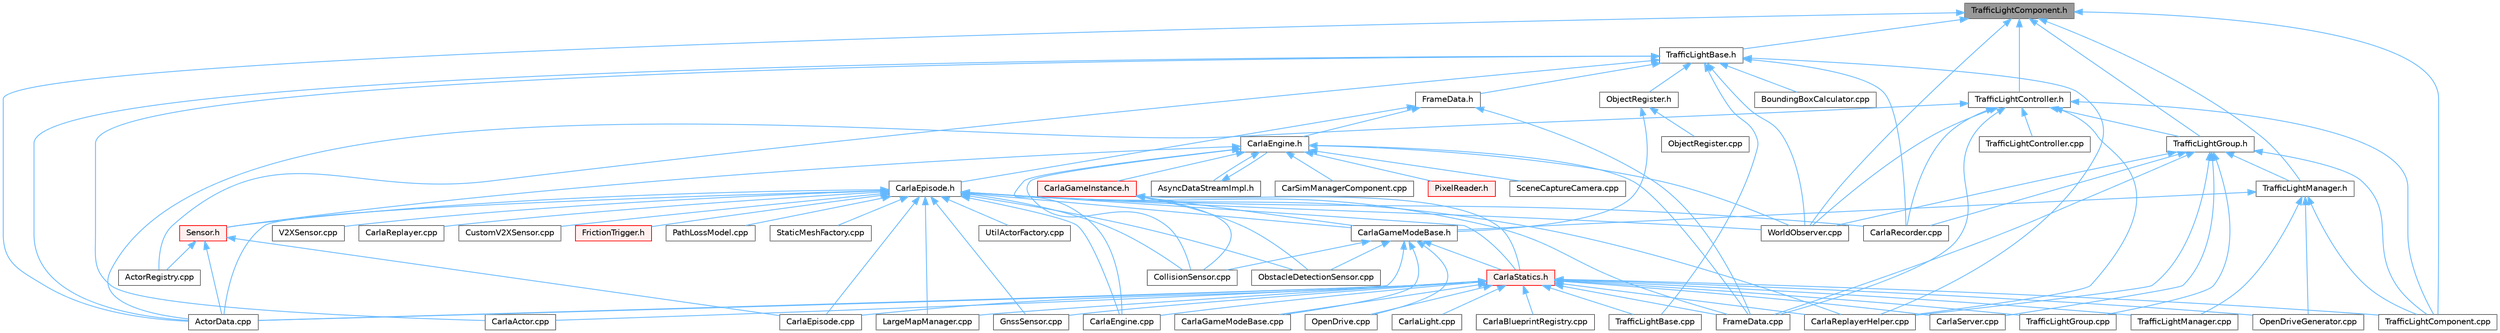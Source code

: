 digraph "TrafficLightComponent.h"
{
 // INTERACTIVE_SVG=YES
 // LATEX_PDF_SIZE
  bgcolor="transparent";
  edge [fontname=Helvetica,fontsize=10,labelfontname=Helvetica,labelfontsize=10];
  node [fontname=Helvetica,fontsize=10,shape=box,height=0.2,width=0.4];
  Node1 [id="Node000001",label="TrafficLightComponent.h",height=0.2,width=0.4,color="gray40", fillcolor="grey60", style="filled", fontcolor="black",tooltip=" "];
  Node1 -> Node2 [id="edge1_Node000001_Node000002",dir="back",color="steelblue1",style="solid",tooltip=" "];
  Node2 [id="Node000002",label="ActorData.cpp",height=0.2,width=0.4,color="grey40", fillcolor="white", style="filled",URL="$da/d7f/ActorData_8cpp.html",tooltip=" "];
  Node1 -> Node3 [id="edge2_Node000001_Node000003",dir="back",color="steelblue1",style="solid",tooltip=" "];
  Node3 [id="Node000003",label="TrafficLightBase.h",height=0.2,width=0.4,color="grey40", fillcolor="white", style="filled",URL="$d9/d29/TrafficLightBase_8h.html",tooltip=" "];
  Node3 -> Node2 [id="edge3_Node000003_Node000002",dir="back",color="steelblue1",style="solid",tooltip=" "];
  Node3 -> Node4 [id="edge4_Node000003_Node000004",dir="back",color="steelblue1",style="solid",tooltip=" "];
  Node4 [id="Node000004",label="ActorRegistry.cpp",height=0.2,width=0.4,color="grey40", fillcolor="white", style="filled",URL="$d3/df3/ActorRegistry_8cpp.html",tooltip=" "];
  Node3 -> Node5 [id="edge5_Node000003_Node000005",dir="back",color="steelblue1",style="solid",tooltip=" "];
  Node5 [id="Node000005",label="BoundingBoxCalculator.cpp",height=0.2,width=0.4,color="grey40", fillcolor="white", style="filled",URL="$dd/dd8/BoundingBoxCalculator_8cpp.html",tooltip=" "];
  Node3 -> Node6 [id="edge6_Node000003_Node000006",dir="back",color="steelblue1",style="solid",tooltip=" "];
  Node6 [id="Node000006",label="CarlaActor.cpp",height=0.2,width=0.4,color="grey40", fillcolor="white", style="filled",URL="$d3/d43/CarlaActor_8cpp.html",tooltip=" "];
  Node3 -> Node7 [id="edge7_Node000003_Node000007",dir="back",color="steelblue1",style="solid",tooltip=" "];
  Node7 [id="Node000007",label="CarlaRecorder.cpp",height=0.2,width=0.4,color="grey40", fillcolor="white", style="filled",URL="$da/d49/CarlaRecorder_8cpp.html",tooltip=" "];
  Node3 -> Node8 [id="edge8_Node000003_Node000008",dir="back",color="steelblue1",style="solid",tooltip=" "];
  Node8 [id="Node000008",label="CarlaReplayerHelper.cpp",height=0.2,width=0.4,color="grey40", fillcolor="white", style="filled",URL="$d2/d32/CarlaReplayerHelper_8cpp.html",tooltip=" "];
  Node3 -> Node9 [id="edge9_Node000003_Node000009",dir="back",color="steelblue1",style="solid",tooltip=" "];
  Node9 [id="Node000009",label="FrameData.h",height=0.2,width=0.4,color="grey40", fillcolor="white", style="filled",URL="$d2/df1/FrameData_8h.html",tooltip=" "];
  Node9 -> Node10 [id="edge10_Node000009_Node000010",dir="back",color="steelblue1",style="solid",tooltip=" "];
  Node10 [id="Node000010",label="CarlaEngine.h",height=0.2,width=0.4,color="grey40", fillcolor="white", style="filled",URL="$d0/d11/CarlaEngine_8h.html",tooltip=" "];
  Node10 -> Node11 [id="edge11_Node000010_Node000011",dir="back",color="steelblue1",style="solid",tooltip=" "];
  Node11 [id="Node000011",label="AsyncDataStreamImpl.h",height=0.2,width=0.4,color="grey40", fillcolor="white", style="filled",URL="$d0/d17/AsyncDataStreamImpl_8h.html",tooltip=" "];
  Node11 -> Node10 [id="edge12_Node000011_Node000010",dir="back",color="steelblue1",style="solid",tooltip=" "];
  Node10 -> Node12 [id="edge13_Node000010_Node000012",dir="back",color="steelblue1",style="solid",tooltip=" "];
  Node12 [id="Node000012",label="CarSimManagerComponent.cpp",height=0.2,width=0.4,color="grey40", fillcolor="white", style="filled",URL="$d2/d56/CarSimManagerComponent_8cpp.html",tooltip=" "];
  Node10 -> Node13 [id="edge14_Node000010_Node000013",dir="back",color="steelblue1",style="solid",tooltip=" "];
  Node13 [id="Node000013",label="CarlaEngine.cpp",height=0.2,width=0.4,color="grey40", fillcolor="white", style="filled",URL="$d6/da1/CarlaEngine_8cpp.html",tooltip=" "];
  Node10 -> Node14 [id="edge15_Node000010_Node000014",dir="back",color="steelblue1",style="solid",tooltip=" "];
  Node14 [id="Node000014",label="CarlaGameInstance.h",height=0.2,width=0.4,color="red", fillcolor="#FFF0F0", style="filled",URL="$d2/dba/CarlaGameInstance_8h.html",tooltip=" "];
  Node14 -> Node16 [id="edge16_Node000014_Node000016",dir="back",color="steelblue1",style="solid",tooltip=" "];
  Node16 [id="Node000016",label="CarlaGameModeBase.h",height=0.2,width=0.4,color="grey40", fillcolor="white", style="filled",URL="$d3/d49/CarlaGameModeBase_8h.html",tooltip=" "];
  Node16 -> Node2 [id="edge17_Node000016_Node000002",dir="back",color="steelblue1",style="solid",tooltip=" "];
  Node16 -> Node17 [id="edge18_Node000016_Node000017",dir="back",color="steelblue1",style="solid",tooltip=" "];
  Node17 [id="Node000017",label="CarlaGameModeBase.cpp",height=0.2,width=0.4,color="grey40", fillcolor="white", style="filled",URL="$d0/d2e/CarlaGameModeBase_8cpp.html",tooltip=" "];
  Node16 -> Node18 [id="edge19_Node000016_Node000018",dir="back",color="steelblue1",style="solid",tooltip=" "];
  Node18 [id="Node000018",label="CarlaStatics.h",height=0.2,width=0.4,color="red", fillcolor="#FFF0F0", style="filled",URL="$d9/dc8/CarlaStatics_8h.html",tooltip=" "];
  Node18 -> Node2 [id="edge20_Node000018_Node000002",dir="back",color="steelblue1",style="solid",tooltip=" "];
  Node18 -> Node6 [id="edge21_Node000018_Node000006",dir="back",color="steelblue1",style="solid",tooltip=" "];
  Node18 -> Node19 [id="edge22_Node000018_Node000019",dir="back",color="steelblue1",style="solid",tooltip=" "];
  Node19 [id="Node000019",label="CarlaBlueprintRegistry.cpp",height=0.2,width=0.4,color="grey40", fillcolor="white", style="filled",URL="$d0/d3b/CarlaBlueprintRegistry_8cpp.html",tooltip=" "];
  Node18 -> Node13 [id="edge23_Node000018_Node000013",dir="back",color="steelblue1",style="solid",tooltip=" "];
  Node18 -> Node20 [id="edge24_Node000018_Node000020",dir="back",color="steelblue1",style="solid",tooltip=" "];
  Node20 [id="Node000020",label="CarlaEpisode.cpp",height=0.2,width=0.4,color="grey40", fillcolor="white", style="filled",URL="$d6/dd9/CarlaEpisode_8cpp.html",tooltip=" "];
  Node18 -> Node17 [id="edge25_Node000018_Node000017",dir="back",color="steelblue1",style="solid",tooltip=" "];
  Node18 -> Node21 [id="edge26_Node000018_Node000021",dir="back",color="steelblue1",style="solid",tooltip=" "];
  Node21 [id="Node000021",label="CarlaLight.cpp",height=0.2,width=0.4,color="grey40", fillcolor="white", style="filled",URL="$d9/d95/CarlaLight_8cpp.html",tooltip=" "];
  Node18 -> Node8 [id="edge27_Node000018_Node000008",dir="back",color="steelblue1",style="solid",tooltip=" "];
  Node18 -> Node22 [id="edge28_Node000018_Node000022",dir="back",color="steelblue1",style="solid",tooltip=" "];
  Node22 [id="Node000022",label="CarlaServer.cpp",height=0.2,width=0.4,color="grey40", fillcolor="white", style="filled",URL="$db/d6c/CarlaServer_8cpp.html",tooltip=" "];
  Node18 -> Node27 [id="edge29_Node000018_Node000027",dir="back",color="steelblue1",style="solid",tooltip=" "];
  Node27 [id="Node000027",label="FrameData.cpp",height=0.2,width=0.4,color="grey40", fillcolor="white", style="filled",URL="$df/d8a/FrameData_8cpp.html",tooltip=" "];
  Node18 -> Node28 [id="edge30_Node000018_Node000028",dir="back",color="steelblue1",style="solid",tooltip=" "];
  Node28 [id="Node000028",label="GnssSensor.cpp",height=0.2,width=0.4,color="grey40", fillcolor="white", style="filled",URL="$d7/d22/GnssSensor_8cpp.html",tooltip=" "];
  Node18 -> Node29 [id="edge31_Node000018_Node000029",dir="back",color="steelblue1",style="solid",tooltip=" "];
  Node29 [id="Node000029",label="LargeMapManager.cpp",height=0.2,width=0.4,color="grey40", fillcolor="white", style="filled",URL="$df/d6c/LargeMapManager_8cpp.html",tooltip=" "];
  Node18 -> Node30 [id="edge32_Node000018_Node000030",dir="back",color="steelblue1",style="solid",tooltip=" "];
  Node30 [id="Node000030",label="OpenDrive.cpp",height=0.2,width=0.4,color="grey40", fillcolor="white", style="filled",URL="$d9/d30/Unreal_2CarlaUE4_2Plugins_2Carla_2Source_2Carla_2OpenDrive_2OpenDrive_8cpp.html",tooltip=" "];
  Node18 -> Node31 [id="edge33_Node000018_Node000031",dir="back",color="steelblue1",style="solid",tooltip=" "];
  Node31 [id="Node000031",label="OpenDriveGenerator.cpp",height=0.2,width=0.4,color="grey40", fillcolor="white", style="filled",URL="$dc/d85/OpenDriveGenerator_8cpp.html",tooltip=" "];
  Node18 -> Node38 [id="edge34_Node000018_Node000038",dir="back",color="steelblue1",style="solid",tooltip=" "];
  Node38 [id="Node000038",label="TrafficLightBase.cpp",height=0.2,width=0.4,color="grey40", fillcolor="white", style="filled",URL="$d2/d40/TrafficLightBase_8cpp.html",tooltip=" "];
  Node18 -> Node39 [id="edge35_Node000018_Node000039",dir="back",color="steelblue1",style="solid",tooltip=" "];
  Node39 [id="Node000039",label="TrafficLightComponent.cpp",height=0.2,width=0.4,color="grey40", fillcolor="white", style="filled",URL="$d3/dcd/TrafficLightComponent_8cpp.html",tooltip=" "];
  Node18 -> Node40 [id="edge36_Node000018_Node000040",dir="back",color="steelblue1",style="solid",tooltip=" "];
  Node40 [id="Node000040",label="TrafficLightGroup.cpp",height=0.2,width=0.4,color="grey40", fillcolor="white", style="filled",URL="$db/d9a/TrafficLightGroup_8cpp.html",tooltip=" "];
  Node18 -> Node41 [id="edge37_Node000018_Node000041",dir="back",color="steelblue1",style="solid",tooltip=" "];
  Node41 [id="Node000041",label="TrafficLightManager.cpp",height=0.2,width=0.4,color="grey40", fillcolor="white", style="filled",URL="$d6/d3f/TrafficLightManager_8cpp.html",tooltip=" "];
  Node16 -> Node45 [id="edge38_Node000016_Node000045",dir="back",color="steelblue1",style="solid",tooltip=" "];
  Node45 [id="Node000045",label="CollisionSensor.cpp",height=0.2,width=0.4,color="grey40", fillcolor="white", style="filled",URL="$da/df0/CollisionSensor_8cpp.html",tooltip=" "];
  Node16 -> Node46 [id="edge39_Node000016_Node000046",dir="back",color="steelblue1",style="solid",tooltip=" "];
  Node46 [id="Node000046",label="ObstacleDetectionSensor.cpp",height=0.2,width=0.4,color="grey40", fillcolor="white", style="filled",URL="$d2/d70/ObstacleDetectionSensor_8cpp.html",tooltip=" "];
  Node16 -> Node30 [id="edge40_Node000016_Node000030",dir="back",color="steelblue1",style="solid",tooltip=" "];
  Node14 -> Node18 [id="edge41_Node000014_Node000018",dir="back",color="steelblue1",style="solid",tooltip=" "];
  Node14 -> Node45 [id="edge42_Node000014_Node000045",dir="back",color="steelblue1",style="solid",tooltip=" "];
  Node14 -> Node46 [id="edge43_Node000014_Node000046",dir="back",color="steelblue1",style="solid",tooltip=" "];
  Node10 -> Node45 [id="edge44_Node000010_Node000045",dir="back",color="steelblue1",style="solid",tooltip=" "];
  Node10 -> Node27 [id="edge45_Node000010_Node000027",dir="back",color="steelblue1",style="solid",tooltip=" "];
  Node10 -> Node49 [id="edge46_Node000010_Node000049",dir="back",color="steelblue1",style="solid",tooltip=" "];
  Node49 [id="Node000049",label="PixelReader.h",height=0.2,width=0.4,color="red", fillcolor="#FFF0F0", style="filled",URL="$df/d2e/PixelReader_8h.html",tooltip=" "];
  Node10 -> Node57 [id="edge47_Node000010_Node000057",dir="back",color="steelblue1",style="solid",tooltip=" "];
  Node57 [id="Node000057",label="SceneCaptureCamera.cpp",height=0.2,width=0.4,color="grey40", fillcolor="white", style="filled",URL="$d1/dec/SceneCaptureCamera_8cpp.html",tooltip=" "];
  Node10 -> Node75 [id="edge48_Node000010_Node000075",dir="back",color="steelblue1",style="solid",tooltip=" "];
  Node75 [id="Node000075",label="Sensor.h",height=0.2,width=0.4,color="red", fillcolor="#FFF0F0", style="filled",URL="$d7/d7d/Unreal_2CarlaUE4_2Plugins_2Carla_2Source_2Carla_2Sensor_2Sensor_8h.html",tooltip=" "];
  Node75 -> Node2 [id="edge49_Node000075_Node000002",dir="back",color="steelblue1",style="solid",tooltip=" "];
  Node75 -> Node4 [id="edge50_Node000075_Node000004",dir="back",color="steelblue1",style="solid",tooltip=" "];
  Node75 -> Node20 [id="edge51_Node000075_Node000020",dir="back",color="steelblue1",style="solid",tooltip=" "];
  Node10 -> Node100 [id="edge52_Node000010_Node000100",dir="back",color="steelblue1",style="solid",tooltip=" "];
  Node100 [id="Node000100",label="WorldObserver.cpp",height=0.2,width=0.4,color="grey40", fillcolor="white", style="filled",URL="$d9/de7/WorldObserver_8cpp.html",tooltip=" "];
  Node9 -> Node101 [id="edge53_Node000009_Node000101",dir="back",color="steelblue1",style="solid",tooltip=" "];
  Node101 [id="Node000101",label="CarlaEpisode.h",height=0.2,width=0.4,color="grey40", fillcolor="white", style="filled",URL="$de/db8/CarlaEpisode_8h.html",tooltip=" "];
  Node101 -> Node2 [id="edge54_Node000101_Node000002",dir="back",color="steelblue1",style="solid",tooltip=" "];
  Node101 -> Node13 [id="edge55_Node000101_Node000013",dir="back",color="steelblue1",style="solid",tooltip=" "];
  Node101 -> Node20 [id="edge56_Node000101_Node000020",dir="back",color="steelblue1",style="solid",tooltip=" "];
  Node101 -> Node16 [id="edge57_Node000101_Node000016",dir="back",color="steelblue1",style="solid",tooltip=" "];
  Node101 -> Node7 [id="edge58_Node000101_Node000007",dir="back",color="steelblue1",style="solid",tooltip=" "];
  Node101 -> Node102 [id="edge59_Node000101_Node000102",dir="back",color="steelblue1",style="solid",tooltip=" "];
  Node102 [id="Node000102",label="CarlaReplayer.cpp",height=0.2,width=0.4,color="grey40", fillcolor="white", style="filled",URL="$db/dba/CarlaReplayer_8cpp.html",tooltip=" "];
  Node101 -> Node8 [id="edge60_Node000101_Node000008",dir="back",color="steelblue1",style="solid",tooltip=" "];
  Node101 -> Node18 [id="edge61_Node000101_Node000018",dir="back",color="steelblue1",style="solid",tooltip=" "];
  Node101 -> Node45 [id="edge62_Node000101_Node000045",dir="back",color="steelblue1",style="solid",tooltip=" "];
  Node101 -> Node84 [id="edge63_Node000101_Node000084",dir="back",color="steelblue1",style="solid",tooltip=" "];
  Node84 [id="Node000084",label="CustomV2XSensor.cpp",height=0.2,width=0.4,color="grey40", fillcolor="white", style="filled",URL="$d8/d97/CustomV2XSensor_8cpp.html",tooltip=" "];
  Node101 -> Node27 [id="edge64_Node000101_Node000027",dir="back",color="steelblue1",style="solid",tooltip=" "];
  Node101 -> Node103 [id="edge65_Node000101_Node000103",dir="back",color="steelblue1",style="solid",tooltip=" "];
  Node103 [id="Node000103",label="FrictionTrigger.h",height=0.2,width=0.4,color="red", fillcolor="#FFF0F0", style="filled",URL="$d4/d30/FrictionTrigger_8h.html",tooltip=" "];
  Node101 -> Node28 [id="edge66_Node000101_Node000028",dir="back",color="steelblue1",style="solid",tooltip=" "];
  Node101 -> Node29 [id="edge67_Node000101_Node000029",dir="back",color="steelblue1",style="solid",tooltip=" "];
  Node101 -> Node46 [id="edge68_Node000101_Node000046",dir="back",color="steelblue1",style="solid",tooltip=" "];
  Node101 -> Node105 [id="edge69_Node000101_Node000105",dir="back",color="steelblue1",style="solid",tooltip=" "];
  Node105 [id="Node000105",label="PathLossModel.cpp",height=0.2,width=0.4,color="grey40", fillcolor="white", style="filled",URL="$d9/dcb/PathLossModel_8cpp.html",tooltip=" "];
  Node101 -> Node75 [id="edge70_Node000101_Node000075",dir="back",color="steelblue1",style="solid",tooltip=" "];
  Node101 -> Node91 [id="edge71_Node000101_Node000091",dir="back",color="steelblue1",style="solid",tooltip=" "];
  Node91 [id="Node000091",label="StaticMeshFactory.cpp",height=0.2,width=0.4,color="grey40", fillcolor="white", style="filled",URL="$d7/dc4/StaticMeshFactory_8cpp.html",tooltip=" "];
  Node101 -> Node92 [id="edge72_Node000101_Node000092",dir="back",color="steelblue1",style="solid",tooltip=" "];
  Node92 [id="Node000092",label="UtilActorFactory.cpp",height=0.2,width=0.4,color="grey40", fillcolor="white", style="filled",URL="$dc/df0/UtilActorFactory_8cpp.html",tooltip=" "];
  Node101 -> Node78 [id="edge73_Node000101_Node000078",dir="back",color="steelblue1",style="solid",tooltip=" "];
  Node78 [id="Node000078",label="V2XSensor.cpp",height=0.2,width=0.4,color="grey40", fillcolor="white", style="filled",URL="$d2/df9/V2XSensor_8cpp.html",tooltip=" "];
  Node101 -> Node100 [id="edge74_Node000101_Node000100",dir="back",color="steelblue1",style="solid",tooltip=" "];
  Node9 -> Node27 [id="edge75_Node000009_Node000027",dir="back",color="steelblue1",style="solid",tooltip=" "];
  Node3 -> Node106 [id="edge76_Node000003_Node000106",dir="back",color="steelblue1",style="solid",tooltip=" "];
  Node106 [id="Node000106",label="ObjectRegister.h",height=0.2,width=0.4,color="grey40", fillcolor="white", style="filled",URL="$d4/d5b/ObjectRegister_8h.html",tooltip=" "];
  Node106 -> Node16 [id="edge77_Node000106_Node000016",dir="back",color="steelblue1",style="solid",tooltip=" "];
  Node106 -> Node107 [id="edge78_Node000106_Node000107",dir="back",color="steelblue1",style="solid",tooltip=" "];
  Node107 [id="Node000107",label="ObjectRegister.cpp",height=0.2,width=0.4,color="grey40", fillcolor="white", style="filled",URL="$d7/d86/ObjectRegister_8cpp.html",tooltip=" "];
  Node3 -> Node38 [id="edge79_Node000003_Node000038",dir="back",color="steelblue1",style="solid",tooltip=" "];
  Node3 -> Node100 [id="edge80_Node000003_Node000100",dir="back",color="steelblue1",style="solid",tooltip=" "];
  Node1 -> Node39 [id="edge81_Node000001_Node000039",dir="back",color="steelblue1",style="solid",tooltip=" "];
  Node1 -> Node108 [id="edge82_Node000001_Node000108",dir="back",color="steelblue1",style="solid",tooltip=" "];
  Node108 [id="Node000108",label="TrafficLightController.h",height=0.2,width=0.4,color="grey40", fillcolor="white", style="filled",URL="$dd/d67/TrafficLightController_8h.html",tooltip=" "];
  Node108 -> Node2 [id="edge83_Node000108_Node000002",dir="back",color="steelblue1",style="solid",tooltip=" "];
  Node108 -> Node7 [id="edge84_Node000108_Node000007",dir="back",color="steelblue1",style="solid",tooltip=" "];
  Node108 -> Node8 [id="edge85_Node000108_Node000008",dir="back",color="steelblue1",style="solid",tooltip=" "];
  Node108 -> Node27 [id="edge86_Node000108_Node000027",dir="back",color="steelblue1",style="solid",tooltip=" "];
  Node108 -> Node39 [id="edge87_Node000108_Node000039",dir="back",color="steelblue1",style="solid",tooltip=" "];
  Node108 -> Node109 [id="edge88_Node000108_Node000109",dir="back",color="steelblue1",style="solid",tooltip=" "];
  Node109 [id="Node000109",label="TrafficLightController.cpp",height=0.2,width=0.4,color="grey40", fillcolor="white", style="filled",URL="$d7/d63/TrafficLightController_8cpp.html",tooltip=" "];
  Node108 -> Node110 [id="edge89_Node000108_Node000110",dir="back",color="steelblue1",style="solid",tooltip=" "];
  Node110 [id="Node000110",label="TrafficLightGroup.h",height=0.2,width=0.4,color="grey40", fillcolor="white", style="filled",URL="$de/da0/TrafficLightGroup_8h.html",tooltip=" "];
  Node110 -> Node7 [id="edge90_Node000110_Node000007",dir="back",color="steelblue1",style="solid",tooltip=" "];
  Node110 -> Node8 [id="edge91_Node000110_Node000008",dir="back",color="steelblue1",style="solid",tooltip=" "];
  Node110 -> Node22 [id="edge92_Node000110_Node000022",dir="back",color="steelblue1",style="solid",tooltip=" "];
  Node110 -> Node27 [id="edge93_Node000110_Node000027",dir="back",color="steelblue1",style="solid",tooltip=" "];
  Node110 -> Node39 [id="edge94_Node000110_Node000039",dir="back",color="steelblue1",style="solid",tooltip=" "];
  Node110 -> Node40 [id="edge95_Node000110_Node000040",dir="back",color="steelblue1",style="solid",tooltip=" "];
  Node110 -> Node111 [id="edge96_Node000110_Node000111",dir="back",color="steelblue1",style="solid",tooltip=" "];
  Node111 [id="Node000111",label="TrafficLightManager.h",height=0.2,width=0.4,color="grey40", fillcolor="white", style="filled",URL="$da/ddb/TrafficLightManager_8h.html",tooltip=" "];
  Node111 -> Node16 [id="edge97_Node000111_Node000016",dir="back",color="steelblue1",style="solid",tooltip=" "];
  Node111 -> Node31 [id="edge98_Node000111_Node000031",dir="back",color="steelblue1",style="solid",tooltip=" "];
  Node111 -> Node39 [id="edge99_Node000111_Node000039",dir="back",color="steelblue1",style="solid",tooltip=" "];
  Node111 -> Node41 [id="edge100_Node000111_Node000041",dir="back",color="steelblue1",style="solid",tooltip=" "];
  Node110 -> Node100 [id="edge101_Node000110_Node000100",dir="back",color="steelblue1",style="solid",tooltip=" "];
  Node108 -> Node100 [id="edge102_Node000108_Node000100",dir="back",color="steelblue1",style="solid",tooltip=" "];
  Node1 -> Node110 [id="edge103_Node000001_Node000110",dir="back",color="steelblue1",style="solid",tooltip=" "];
  Node1 -> Node111 [id="edge104_Node000001_Node000111",dir="back",color="steelblue1",style="solid",tooltip=" "];
  Node1 -> Node100 [id="edge105_Node000001_Node000100",dir="back",color="steelblue1",style="solid",tooltip=" "];
}
